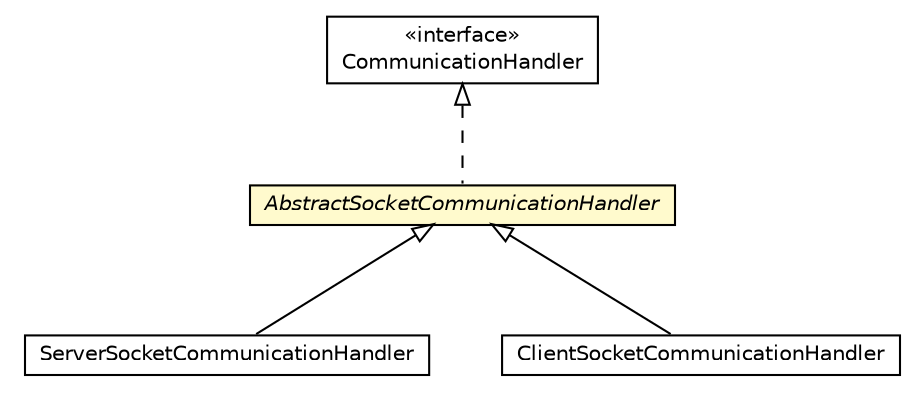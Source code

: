 #!/usr/local/bin/dot
#
# Class diagram 
# Generated by UMLGraph version R5_6-24-gf6e263 (http://www.umlgraph.org/)
#

digraph G {
	edge [fontname="Helvetica",fontsize=10,labelfontname="Helvetica",labelfontsize=10];
	node [fontname="Helvetica",fontsize=10,shape=plaintext];
	nodesep=0.25;
	ranksep=0.5;
	// org.universAAL.ri.gateway.communicator.service.CommunicationHandler
	c1876890 [label=<<table title="org.universAAL.ri.gateway.communicator.service.CommunicationHandler" border="0" cellborder="1" cellspacing="0" cellpadding="2" port="p" href="../CommunicationHandler.html">
		<tr><td><table border="0" cellspacing="0" cellpadding="1">
<tr><td align="center" balign="center"> &#171;interface&#187; </td></tr>
<tr><td align="center" balign="center"> CommunicationHandler </td></tr>
		</table></td></tr>
		</table>>, URL="../CommunicationHandler.html", fontname="Helvetica", fontcolor="black", fontsize=10.0];
	// org.universAAL.ri.gateway.communicator.service.impl.ServerSocketCommunicationHandler
	c1876894 [label=<<table title="org.universAAL.ri.gateway.communicator.service.impl.ServerSocketCommunicationHandler" border="0" cellborder="1" cellspacing="0" cellpadding="2" port="p" href="./ServerSocketCommunicationHandler.html">
		<tr><td><table border="0" cellspacing="0" cellpadding="1">
<tr><td align="center" balign="center"> ServerSocketCommunicationHandler </td></tr>
		</table></td></tr>
		</table>>, URL="./ServerSocketCommunicationHandler.html", fontname="Helvetica", fontcolor="black", fontsize=10.0];
	// org.universAAL.ri.gateway.communicator.service.impl.AbstractSocketCommunicationHandler
	c1876896 [label=<<table title="org.universAAL.ri.gateway.communicator.service.impl.AbstractSocketCommunicationHandler" border="0" cellborder="1" cellspacing="0" cellpadding="2" port="p" bgcolor="lemonChiffon" href="./AbstractSocketCommunicationHandler.html">
		<tr><td><table border="0" cellspacing="0" cellpadding="1">
<tr><td align="center" balign="center"><font face="Helvetica-Oblique"> AbstractSocketCommunicationHandler </font></td></tr>
		</table></td></tr>
		</table>>, URL="./AbstractSocketCommunicationHandler.html", fontname="Helvetica", fontcolor="black", fontsize=10.0];
	// org.universAAL.ri.gateway.communicator.service.impl.ClientSocketCommunicationHandler
	c1876897 [label=<<table title="org.universAAL.ri.gateway.communicator.service.impl.ClientSocketCommunicationHandler" border="0" cellborder="1" cellspacing="0" cellpadding="2" port="p" href="./ClientSocketCommunicationHandler.html">
		<tr><td><table border="0" cellspacing="0" cellpadding="1">
<tr><td align="center" balign="center"> ClientSocketCommunicationHandler </td></tr>
		</table></td></tr>
		</table>>, URL="./ClientSocketCommunicationHandler.html", fontname="Helvetica", fontcolor="black", fontsize=10.0];
	//org.universAAL.ri.gateway.communicator.service.impl.ServerSocketCommunicationHandler extends org.universAAL.ri.gateway.communicator.service.impl.AbstractSocketCommunicationHandler
	c1876896:p -> c1876894:p [dir=back,arrowtail=empty];
	//org.universAAL.ri.gateway.communicator.service.impl.AbstractSocketCommunicationHandler implements org.universAAL.ri.gateway.communicator.service.CommunicationHandler
	c1876890:p -> c1876896:p [dir=back,arrowtail=empty,style=dashed];
	//org.universAAL.ri.gateway.communicator.service.impl.ClientSocketCommunicationHandler extends org.universAAL.ri.gateway.communicator.service.impl.AbstractSocketCommunicationHandler
	c1876896:p -> c1876897:p [dir=back,arrowtail=empty];
}

